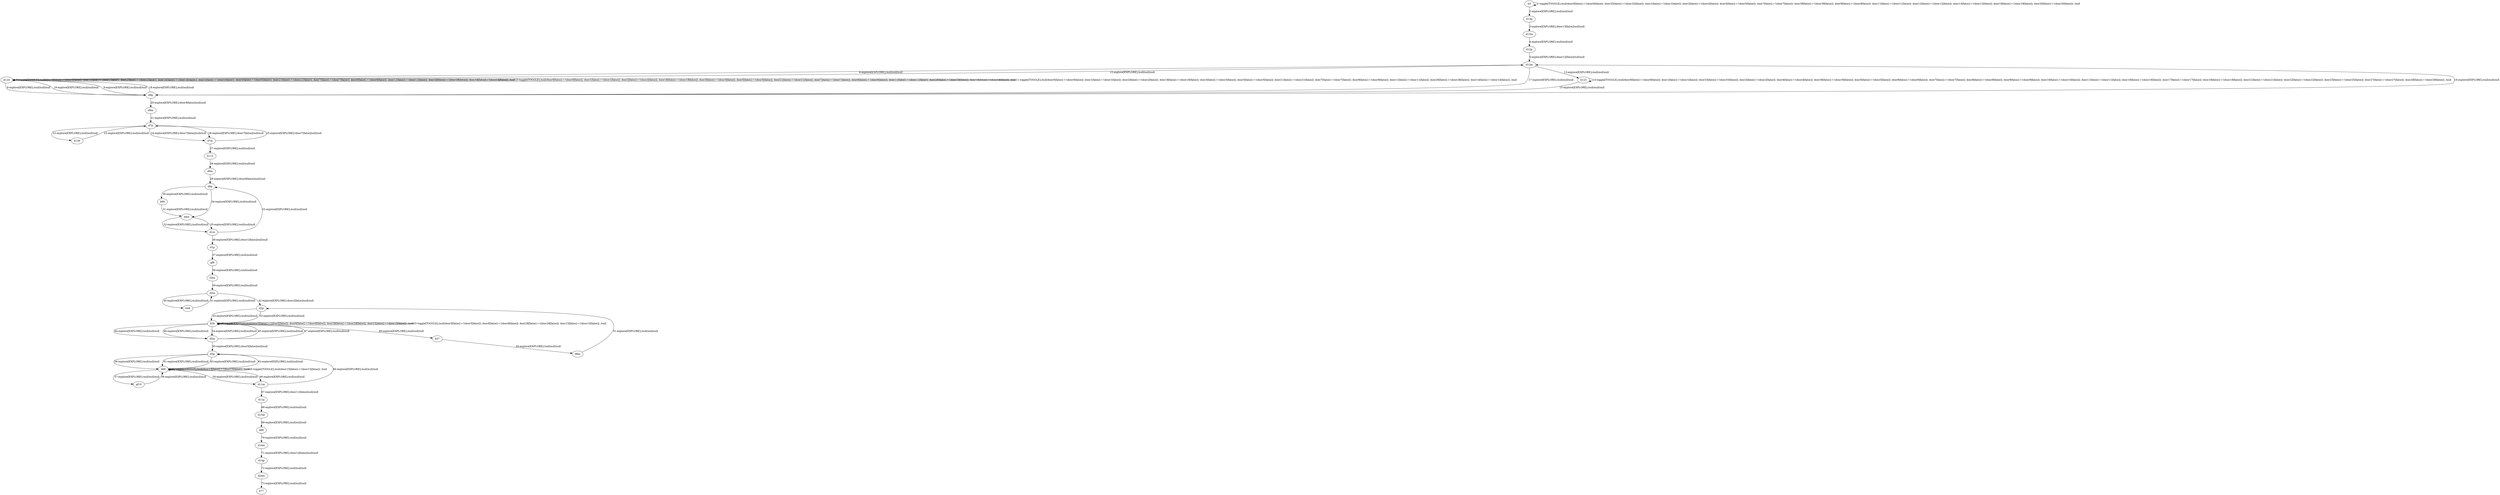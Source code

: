 # Total number of goals covered by this test: 1
# d24m --> b77

digraph g {
"b3" -> "b3" [label = "1-toggle[TOGGLE];/null/door0[false]:=!(door0[false]); door32[false]:=!(door32[false]); door1[false]:=!(door1[false]); door2[false]:=!(door2[false]); door5[false]:=!(door5[false]); door7[false]:=!(door7[false]); door39[false]:=!(door39[false]); door9[false]:=!(door9[false]); door11[false]:=!(door11[false]); door12[false]:=!(door12[false]); door13[false]:=!(door13[false]); door19[false]:=!(door19[false]); door20[false]:=!(door20[false]); /null"];
"b3" -> "d13p" [label = "2-explore[EXPLORE];/null/null/null"];
"d13p" -> "d13m" [label = "3-explore[EXPLORE];/door13[false]/null/null"];
"d13m" -> "d12p" [label = "4-explore[EXPLORE];/null/null/null"];
"d12p" -> "d12m" [label = "5-explore[EXPLORE];/door12[false]/null/null"];
"d12m" -> "b124" [label = "6-explore[EXPLORE];/null/null/null"];
"b124" -> "b124" [label = "7-toggle[TOGGLE];/null/door0[false]:=!(door0[false]); door1[false]:=!(door1[false]); door2[false]:=!(door2[false]); door18[false]:=!(door18[false]); door3[false]:=!(door3[false]); door5[false]:=!(door5[false]); door21[false]:=!(door21[false]); door7[false]:=!(door7[false]); door9[false]:=!(door9[false]); door11[false]:=!(door11[false]); door28[false]:=!(door28[false]); door14[false]:=!(door14[false]); /null"];
"b124" -> "d9p" [label = "8-explore[EXPLORE];/null/null/null"];
"d9p" -> "b124" [label = "9-explore[EXPLORE];/null/null/null"];
"b124" -> "b124" [label = "10-toggle[TOGGLE];/null/door0[false]:=!(door0[false]); door1[false]:=!(door1[false]); door2[false]:=!(door2[false]); door18[false]:=!(door18[false]); door3[false]:=!(door3[false]); door5[false]:=!(door5[false]); door21[false]:=!(door21[false]); door7[false]:=!(door7[false]); door9[false]:=!(door9[false]); door11[false]:=!(door11[false]); door28[false]:=!(door28[false]); door14[false]:=!(door14[false]); /null"];
"b124" -> "b124" [label = "11-toggle[TOGGLE];/null/door0[false]:=!(door0[false]); door1[false]:=!(door1[false]); door2[false]:=!(door2[false]); door18[false]:=!(door18[false]); door3[false]:=!(door3[false]); door5[false]:=!(door5[false]); door21[false]:=!(door21[false]); door7[false]:=!(door7[false]); door9[false]:=!(door9[false]); door11[false]:=!(door11[false]); door28[false]:=!(door28[false]); door14[false]:=!(door14[false]); /null"];
"b124" -> "d12m" [label = "12-explore[EXPLORE];/null/null/null"];
"d12m" -> "b123" [label = "13-explore[EXPLORE];/null/null/null"];
"b123" -> "b123" [label = "14-toggle[TOGGLE];/null/door0[false]:=!(door0[false]); door1[false]:=!(door1[false]); door33[false]:=!(door33[false]); door2[false]:=!(door2[false]); door4[false]:=!(door4[false]); door36[false]:=!(door36[false]); door5[false]:=!(door5[false]); door6[false]:=!(door6[false]); door7[false]:=!(door7[false]); door8[false]:=!(door8[false]); door9[false]:=!(door9[false]); door10[false]:=!(door10[false]); door11[false]:=!(door11[false]); door16[false]:=!(door16[false]); door17[false]:=!(door17[false]); door18[false]:=!(door18[false]); door21[false]:=!(door21[false]); door22[false]:=!(door22[false]); door25[false]:=!(door25[false]); door27[false]:=!(door27[false]); door28[false]:=!(door28[false]); /null"];
"b123" -> "d9p" [label = "15-explore[EXPLORE];/null/null/null"];
"d9p" -> "d12m" [label = "16-explore[EXPLORE];/null/null/null"];
"d12m" -> "d9p" [label = "17-explore[EXPLORE];/null/null/null"];
"d9p" -> "b124" [label = "18-explore[EXPLORE];/null/null/null"];
"b124" -> "d9p" [label = "19-explore[EXPLORE];/null/null/null"];
"d9p" -> "d9m" [label = "20-explore[EXPLORE];/door9[false]/null/null"];
"d9m" -> "d7p" [label = "21-explore[EXPLORE];/null/null/null"];
"d7p" -> "b126" [label = "22-explore[EXPLORE];/null/null/null"];
"b126" -> "d7p" [label = "23-explore[EXPLORE];/null/null/null"];
"d7p" -> "d7m" [label = "24-explore[EXPLORE];/door7[false]/null/null"];
"d7m" -> "d7p" [label = "25-explore[EXPLORE];/door7[false]/null/null"];
"d7p" -> "d7m" [label = "26-explore[EXPLORE];/door7[false]/null/null"];
"d7m" -> "b115" [label = "27-explore[EXPLORE];/null/null/null"];
"b115" -> "d0m" [label = "28-explore[EXPLORE];/null/null/null"];
"d0m" -> "d0p" [label = "29-explore[EXPLORE];/door0[false]/null/null"];
"d0p" -> "b66" [label = "30-explore[EXPLORE];/null/null/null"];
"b66" -> "d4m" [label = "31-explore[EXPLORE];/null/null/null"];
"d4m" -> "d1m" [label = "32-explore[EXPLORE];/null/null/null"];
"d1m" -> "d0p" [label = "33-explore[EXPLORE];/null/null/null"];
"d0p" -> "d4m" [label = "34-explore[EXPLORE];/null/null/null"];
"d4m" -> "d1m" [label = "35-explore[EXPLORE];/null/null/null"];
"d1m" -> "d1p" [label = "36-explore[EXPLORE];/door1[false]/null/null"];
"d1p" -> "gf8" [label = "37-explore[EXPLORE];/null/null/null"];
"gf8" -> "d3m" [label = "38-explore[EXPLORE];/null/null/null"];
"d3m" -> "d2m" [label = "39-explore[EXPLORE];/null/null/null"];
"d2m" -> "b48" [label = "40-explore[EXPLORE];/null/null/null"];
"b48" -> "d2m" [label = "41-explore[EXPLORE];/null/null/null"];
"d2m" -> "d2p" [label = "42-explore[EXPLORE];/door2[false]/null/null"];
"d2p" -> "b26" [label = "43-explore[EXPLORE];/null/null/null"];
"b26" -> "d5m" [label = "44-explore[EXPLORE];/null/null/null"];
"d5m" -> "b26" [label = "45-explore[EXPLORE];/null/null/null"];
"b26" -> "d5m" [label = "46-explore[EXPLORE];/null/null/null"];
"d5m" -> "b26" [label = "47-explore[EXPLORE];/null/null/null"];
"b26" -> "b26" [label = "48-toggle[TOGGLE];/null/door5[false]:=!(door5[false]); door6[false]:=!(door6[false]); door28[false]:=!(door28[false]); door15[false]:=!(door15[false]); /null"];
"b26" -> "b27" [label = "49-explore[EXPLORE];/null/null/null"];
"b27" -> "d6m" [label = "50-explore[EXPLORE];/null/null/null"];
"d6m" -> "d2p" [label = "51-explore[EXPLORE];/null/null/null"];
"d2p" -> "b26" [label = "52-explore[EXPLORE];/null/null/null"];
"b26" -> "b26" [label = "53-toggle[TOGGLE];/null/door5[false]:=!(door5[false]); door6[false]:=!(door6[false]); door28[false]:=!(door28[false]); door15[false]:=!(door15[false]); /null"];
"b26" -> "d5m" [label = "54-explore[EXPLORE];/null/null/null"];
"d5m" -> "d5p" [label = "55-explore[EXPLORE];/door5[false]/null/null"];
"d5p" -> "b68" [label = "56-explore[EXPLORE];/null/null/null"];
"b68" -> "gf10" [label = "57-explore[EXPLORE];/null/null/null"];
"gf10" -> "b68" [label = "58-explore[EXPLORE];/null/null/null"];
"b68" -> "d11m" [label = "59-explore[EXPLORE];/null/null/null"];
"d11m" -> "d5p" [label = "60-explore[EXPLORE];/null/null/null"];
"d5p" -> "b68" [label = "61-explore[EXPLORE];/null/null/null"];
"b68" -> "d5p" [label = "62-explore[EXPLORE];/null/null/null"];
"d5p" -> "b68" [label = "63-explore[EXPLORE];/null/null/null"];
"b68" -> "b68" [label = "64-toggle[TOGGLE];/null/door15[false]:=!(door15[false]); /null"];
"b68" -> "b68" [label = "65-toggle[TOGGLE];/null/door15[false]:=!(door15[false]); /null"];
"b68" -> "d11m" [label = "66-explore[EXPLORE];/null/null/null"];
"d11m" -> "d11p" [label = "67-explore[EXPLORE];/door11[false]/null/null"];
"d11p" -> "d15m" [label = "68-explore[EXPLORE];/null/null/null"];
"d15m" -> "b89" [label = "69-explore[EXPLORE];/null/null/null"];
"b89" -> "d14m" [label = "70-explore[EXPLORE];/null/null/null"];
"d14m" -> "d14p" [label = "71-explore[EXPLORE];/door14[false]/null/null"];
"d14p" -> "d24m" [label = "72-explore[EXPLORE];/null/null/null"];
"d24m" -> "b77" [label = "73-explore[EXPLORE];/null/null/null"];
}